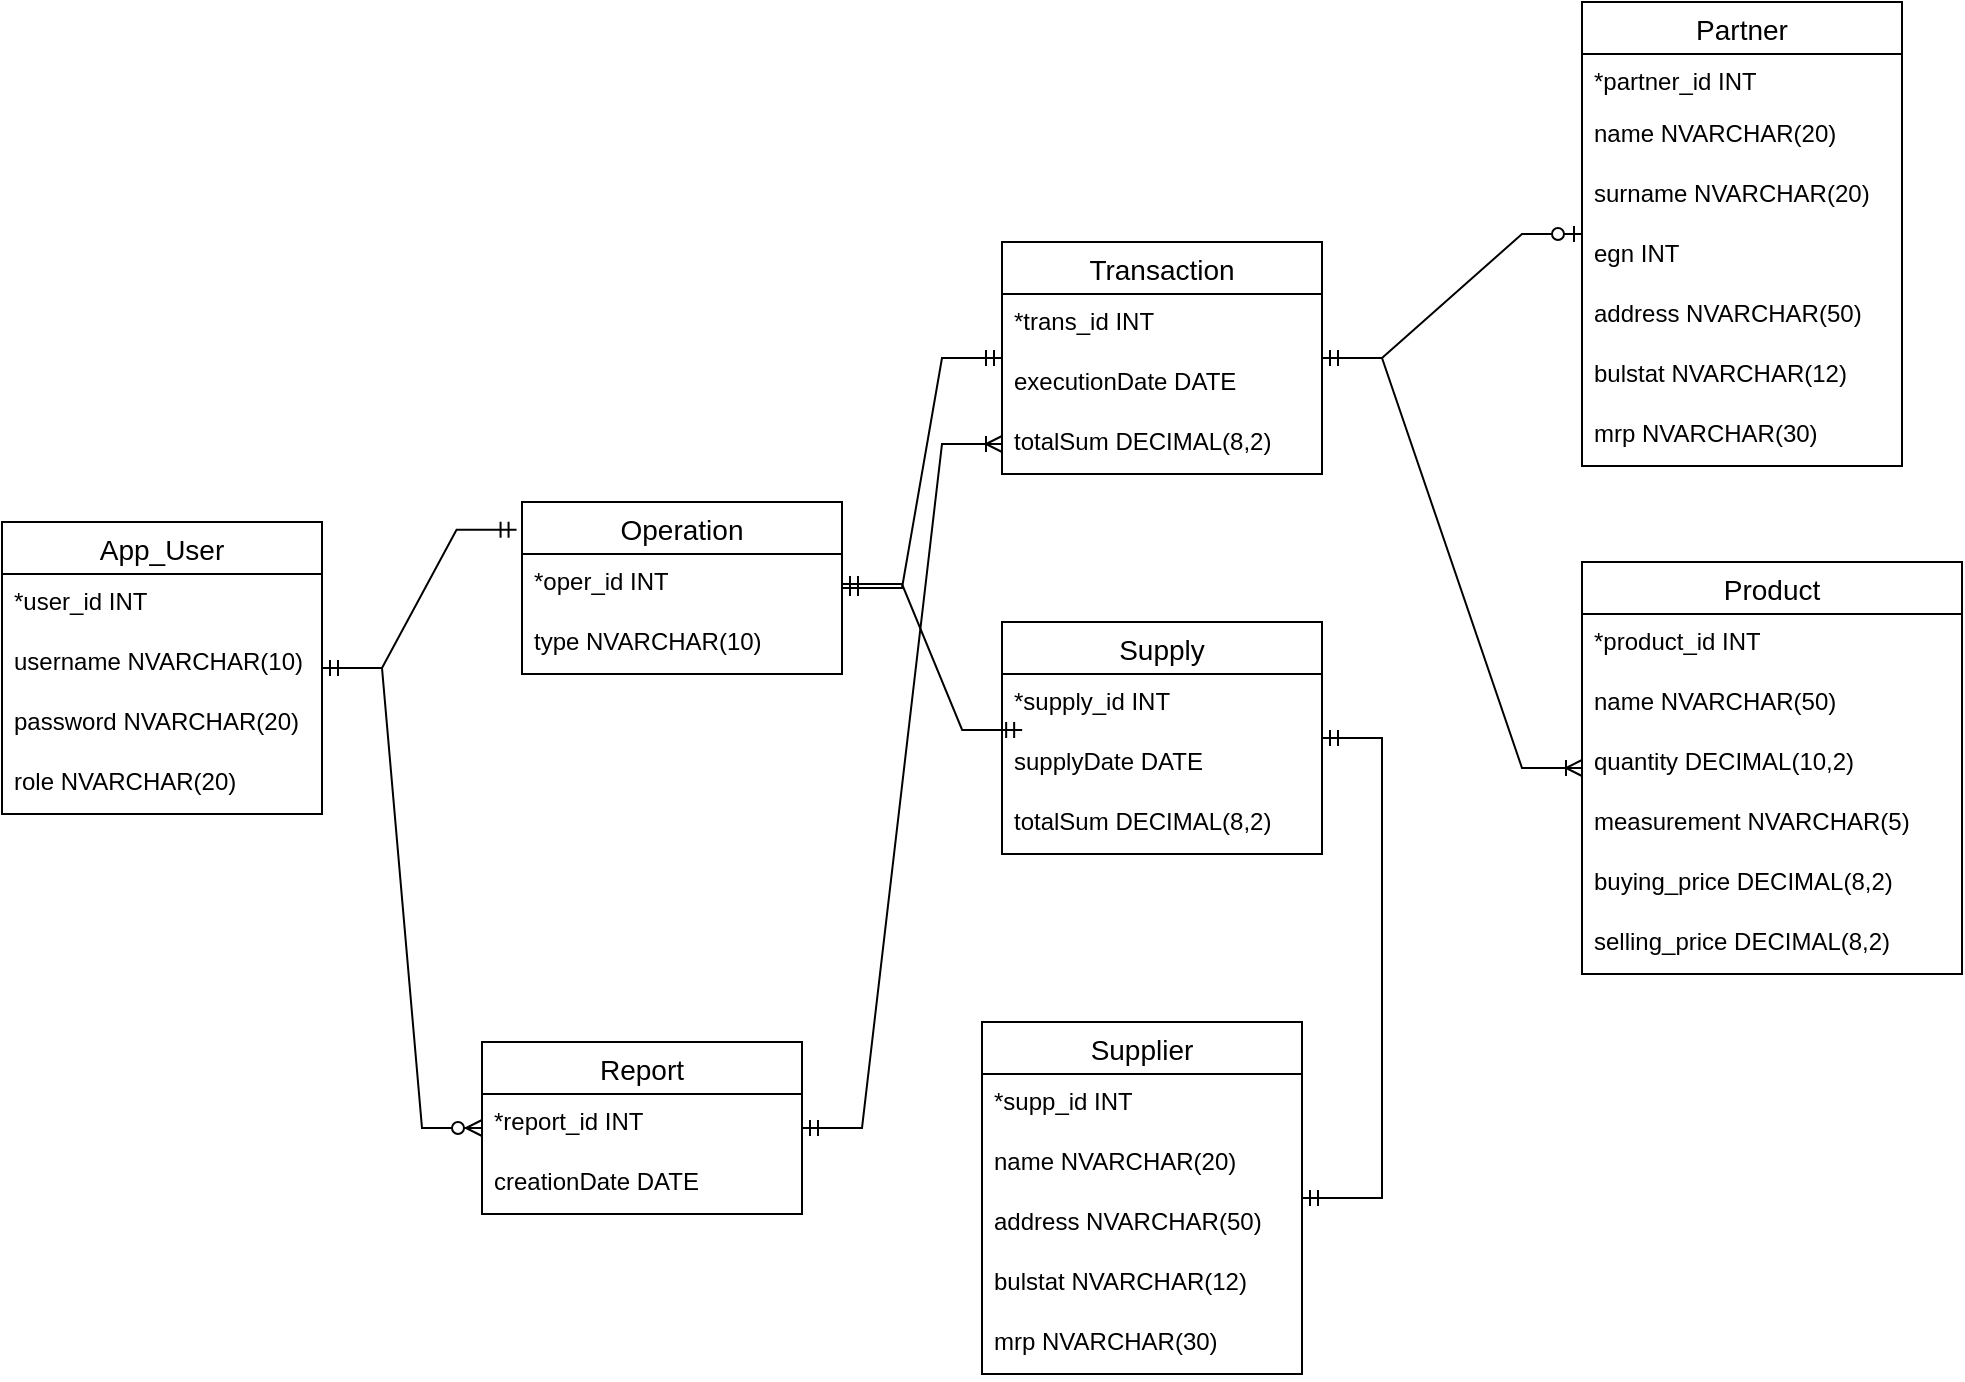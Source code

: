 <mxfile version="24.2.8" type="device">
  <diagram name="Page-1" id="e8o9qeyPSrvIum5FM-DF">
    <mxGraphModel dx="1591" dy="1783" grid="1" gridSize="10" guides="1" tooltips="1" connect="1" arrows="1" fold="1" page="1" pageScale="1" pageWidth="850" pageHeight="1100" math="0" shadow="0">
      <root>
        <mxCell id="0" />
        <mxCell id="1" parent="0" />
        <mxCell id="qBLTDuadF-PluUk9ZCLZ-1" value="App_User" style="swimlane;fontStyle=0;childLayout=stackLayout;horizontal=1;startSize=26;horizontalStack=0;resizeParent=1;resizeParentMax=0;resizeLast=0;collapsible=1;marginBottom=0;align=center;fontSize=14;" vertex="1" parent="1">
          <mxGeometry x="60" y="40" width="160" height="146" as="geometry" />
        </mxCell>
        <mxCell id="qBLTDuadF-PluUk9ZCLZ-2" value="*user_id INT" style="text;strokeColor=none;fillColor=none;spacingLeft=4;spacingRight=4;overflow=hidden;rotatable=0;points=[[0,0.5],[1,0.5]];portConstraint=eastwest;fontSize=12;whiteSpace=wrap;html=1;" vertex="1" parent="qBLTDuadF-PluUk9ZCLZ-1">
          <mxGeometry y="26" width="160" height="30" as="geometry" />
        </mxCell>
        <mxCell id="qBLTDuadF-PluUk9ZCLZ-3" value="username NVARCHAR(10)" style="text;strokeColor=none;fillColor=none;spacingLeft=4;spacingRight=4;overflow=hidden;rotatable=0;points=[[0,0.5],[1,0.5]];portConstraint=eastwest;fontSize=12;whiteSpace=wrap;html=1;" vertex="1" parent="qBLTDuadF-PluUk9ZCLZ-1">
          <mxGeometry y="56" width="160" height="30" as="geometry" />
        </mxCell>
        <mxCell id="qBLTDuadF-PluUk9ZCLZ-4" value="password NVARCHAR(20)" style="text;strokeColor=none;fillColor=none;spacingLeft=4;spacingRight=4;overflow=hidden;rotatable=0;points=[[0,0.5],[1,0.5]];portConstraint=eastwest;fontSize=12;whiteSpace=wrap;html=1;" vertex="1" parent="qBLTDuadF-PluUk9ZCLZ-1">
          <mxGeometry y="86" width="160" height="30" as="geometry" />
        </mxCell>
        <mxCell id="qBLTDuadF-PluUk9ZCLZ-5" value="role NVARCHAR(20)" style="text;strokeColor=none;fillColor=none;spacingLeft=4;spacingRight=4;overflow=hidden;rotatable=0;points=[[0,0.5],[1,0.5]];portConstraint=eastwest;fontSize=12;whiteSpace=wrap;html=1;" vertex="1" parent="qBLTDuadF-PluUk9ZCLZ-1">
          <mxGeometry y="116" width="160" height="30" as="geometry" />
        </mxCell>
        <mxCell id="qBLTDuadF-PluUk9ZCLZ-6" value="Product" style="swimlane;fontStyle=0;childLayout=stackLayout;horizontal=1;startSize=26;horizontalStack=0;resizeParent=1;resizeParentMax=0;resizeLast=0;collapsible=1;marginBottom=0;align=center;fontSize=14;" vertex="1" parent="1">
          <mxGeometry x="850" y="60" width="190" height="206" as="geometry" />
        </mxCell>
        <mxCell id="qBLTDuadF-PluUk9ZCLZ-7" value="*product_id INT" style="text;strokeColor=none;fillColor=none;spacingLeft=4;spacingRight=4;overflow=hidden;rotatable=0;points=[[0,0.5],[1,0.5]];portConstraint=eastwest;fontSize=12;whiteSpace=wrap;html=1;" vertex="1" parent="qBLTDuadF-PluUk9ZCLZ-6">
          <mxGeometry y="26" width="190" height="30" as="geometry" />
        </mxCell>
        <mxCell id="qBLTDuadF-PluUk9ZCLZ-8" value="name NVARCHAR(50)" style="text;strokeColor=none;fillColor=none;spacingLeft=4;spacingRight=4;overflow=hidden;rotatable=0;points=[[0,0.5],[1,0.5]];portConstraint=eastwest;fontSize=12;whiteSpace=wrap;html=1;" vertex="1" parent="qBLTDuadF-PluUk9ZCLZ-6">
          <mxGeometry y="56" width="190" height="30" as="geometry" />
        </mxCell>
        <mxCell id="qBLTDuadF-PluUk9ZCLZ-9" value="quantity DECIMAL(10,2)" style="text;strokeColor=none;fillColor=none;spacingLeft=4;spacingRight=4;overflow=hidden;rotatable=0;points=[[0,0.5],[1,0.5]];portConstraint=eastwest;fontSize=12;whiteSpace=wrap;html=1;" vertex="1" parent="qBLTDuadF-PluUk9ZCLZ-6">
          <mxGeometry y="86" width="190" height="30" as="geometry" />
        </mxCell>
        <mxCell id="qBLTDuadF-PluUk9ZCLZ-10" value="measurement NVARCHAR(5)" style="text;strokeColor=none;fillColor=none;spacingLeft=4;spacingRight=4;overflow=hidden;rotatable=0;points=[[0,0.5],[1,0.5]];portConstraint=eastwest;fontSize=12;whiteSpace=wrap;html=1;" vertex="1" parent="qBLTDuadF-PluUk9ZCLZ-6">
          <mxGeometry y="116" width="190" height="30" as="geometry" />
        </mxCell>
        <mxCell id="qBLTDuadF-PluUk9ZCLZ-11" value="buying_price DECIMAL(8,2)" style="text;strokeColor=none;fillColor=none;spacingLeft=4;spacingRight=4;overflow=hidden;rotatable=0;points=[[0,0.5],[1,0.5]];portConstraint=eastwest;fontSize=12;whiteSpace=wrap;html=1;" vertex="1" parent="qBLTDuadF-PluUk9ZCLZ-6">
          <mxGeometry y="146" width="190" height="30" as="geometry" />
        </mxCell>
        <mxCell id="qBLTDuadF-PluUk9ZCLZ-12" value="selling_price DECIMAL(8,2)" style="text;strokeColor=none;fillColor=none;spacingLeft=4;spacingRight=4;overflow=hidden;rotatable=0;points=[[0,0.5],[1,0.5]];portConstraint=eastwest;fontSize=12;whiteSpace=wrap;html=1;" vertex="1" parent="qBLTDuadF-PluUk9ZCLZ-6">
          <mxGeometry y="176" width="190" height="30" as="geometry" />
        </mxCell>
        <mxCell id="qBLTDuadF-PluUk9ZCLZ-13" value="Operation" style="swimlane;fontStyle=0;childLayout=stackLayout;horizontal=1;startSize=26;horizontalStack=0;resizeParent=1;resizeParentMax=0;resizeLast=0;collapsible=1;marginBottom=0;align=center;fontSize=14;" vertex="1" parent="1">
          <mxGeometry x="320" y="30" width="160" height="86" as="geometry" />
        </mxCell>
        <mxCell id="qBLTDuadF-PluUk9ZCLZ-14" value="*oper_id INT" style="text;strokeColor=none;fillColor=none;spacingLeft=4;spacingRight=4;overflow=hidden;rotatable=0;points=[[0,0.5],[1,0.5]];portConstraint=eastwest;fontSize=12;whiteSpace=wrap;html=1;" vertex="1" parent="qBLTDuadF-PluUk9ZCLZ-13">
          <mxGeometry y="26" width="160" height="30" as="geometry" />
        </mxCell>
        <mxCell id="qBLTDuadF-PluUk9ZCLZ-15" value="type NVARCHAR(10)" style="text;strokeColor=none;fillColor=none;spacingLeft=4;spacingRight=4;overflow=hidden;rotatable=0;points=[[0,0.5],[1,0.5]];portConstraint=eastwest;fontSize=12;whiteSpace=wrap;html=1;" vertex="1" parent="qBLTDuadF-PluUk9ZCLZ-13">
          <mxGeometry y="56" width="160" height="30" as="geometry" />
        </mxCell>
        <mxCell id="qBLTDuadF-PluUk9ZCLZ-17" value="Transaction" style="swimlane;fontStyle=0;childLayout=stackLayout;horizontal=1;startSize=26;horizontalStack=0;resizeParent=1;resizeParentMax=0;resizeLast=0;collapsible=1;marginBottom=0;align=center;fontSize=14;" vertex="1" parent="1">
          <mxGeometry x="560" y="-100" width="160" height="116" as="geometry" />
        </mxCell>
        <mxCell id="qBLTDuadF-PluUk9ZCLZ-18" value="*trans_id INT" style="text;strokeColor=none;fillColor=none;spacingLeft=4;spacingRight=4;overflow=hidden;rotatable=0;points=[[0,0.5],[1,0.5]];portConstraint=eastwest;fontSize=12;whiteSpace=wrap;html=1;" vertex="1" parent="qBLTDuadF-PluUk9ZCLZ-17">
          <mxGeometry y="26" width="160" height="30" as="geometry" />
        </mxCell>
        <mxCell id="qBLTDuadF-PluUk9ZCLZ-19" value="executionDate DATE" style="text;strokeColor=none;fillColor=none;spacingLeft=4;spacingRight=4;overflow=hidden;rotatable=0;points=[[0,0.5],[1,0.5]];portConstraint=eastwest;fontSize=12;whiteSpace=wrap;html=1;" vertex="1" parent="qBLTDuadF-PluUk9ZCLZ-17">
          <mxGeometry y="56" width="160" height="30" as="geometry" />
        </mxCell>
        <mxCell id="qBLTDuadF-PluUk9ZCLZ-20" value="totalSum DECIMAL(8,2)" style="text;strokeColor=none;fillColor=none;spacingLeft=4;spacingRight=4;overflow=hidden;rotatable=0;points=[[0,0.5],[1,0.5]];portConstraint=eastwest;fontSize=12;whiteSpace=wrap;html=1;" vertex="1" parent="qBLTDuadF-PluUk9ZCLZ-17">
          <mxGeometry y="86" width="160" height="30" as="geometry" />
        </mxCell>
        <mxCell id="qBLTDuadF-PluUk9ZCLZ-22" value="Supplier" style="swimlane;fontStyle=0;childLayout=stackLayout;horizontal=1;startSize=26;horizontalStack=0;resizeParent=1;resizeParentMax=0;resizeLast=0;collapsible=1;marginBottom=0;align=center;fontSize=14;" vertex="1" parent="1">
          <mxGeometry x="550" y="290" width="160" height="176" as="geometry" />
        </mxCell>
        <mxCell id="qBLTDuadF-PluUk9ZCLZ-23" value="*supp_id INT" style="text;strokeColor=none;fillColor=none;spacingLeft=4;spacingRight=4;overflow=hidden;rotatable=0;points=[[0,0.5],[1,0.5]];portConstraint=eastwest;fontSize=12;whiteSpace=wrap;html=1;" vertex="1" parent="qBLTDuadF-PluUk9ZCLZ-22">
          <mxGeometry y="26" width="160" height="30" as="geometry" />
        </mxCell>
        <mxCell id="qBLTDuadF-PluUk9ZCLZ-24" value="name NVARCHAR(20)" style="text;strokeColor=none;fillColor=none;spacingLeft=4;spacingRight=4;overflow=hidden;rotatable=0;points=[[0,0.5],[1,0.5]];portConstraint=eastwest;fontSize=12;whiteSpace=wrap;html=1;" vertex="1" parent="qBLTDuadF-PluUk9ZCLZ-22">
          <mxGeometry y="56" width="160" height="30" as="geometry" />
        </mxCell>
        <mxCell id="qBLTDuadF-PluUk9ZCLZ-25" value="address NVARCHAR(50)" style="text;strokeColor=none;fillColor=none;spacingLeft=4;spacingRight=4;overflow=hidden;rotatable=0;points=[[0,0.5],[1,0.5]];portConstraint=eastwest;fontSize=12;whiteSpace=wrap;html=1;" vertex="1" parent="qBLTDuadF-PluUk9ZCLZ-22">
          <mxGeometry y="86" width="160" height="30" as="geometry" />
        </mxCell>
        <mxCell id="qBLTDuadF-PluUk9ZCLZ-26" value="bulstat NVARCHAR(12)" style="text;strokeColor=none;fillColor=none;spacingLeft=4;spacingRight=4;overflow=hidden;rotatable=0;points=[[0,0.5],[1,0.5]];portConstraint=eastwest;fontSize=12;whiteSpace=wrap;html=1;" vertex="1" parent="qBLTDuadF-PluUk9ZCLZ-22">
          <mxGeometry y="116" width="160" height="30" as="geometry" />
        </mxCell>
        <mxCell id="qBLTDuadF-PluUk9ZCLZ-27" value="mrp NVARCHAR(30)" style="text;strokeColor=none;fillColor=none;spacingLeft=4;spacingRight=4;overflow=hidden;rotatable=0;points=[[0,0.5],[1,0.5]];portConstraint=eastwest;fontSize=12;whiteSpace=wrap;html=1;" vertex="1" parent="qBLTDuadF-PluUk9ZCLZ-22">
          <mxGeometry y="146" width="160" height="30" as="geometry" />
        </mxCell>
        <mxCell id="qBLTDuadF-PluUk9ZCLZ-28" value="Partner" style="swimlane;fontStyle=0;childLayout=stackLayout;horizontal=1;startSize=26;horizontalStack=0;resizeParent=1;resizeParentMax=0;resizeLast=0;collapsible=1;marginBottom=0;align=center;fontSize=14;" vertex="1" parent="1">
          <mxGeometry x="850" y="-220" width="160" height="232" as="geometry" />
        </mxCell>
        <mxCell id="qBLTDuadF-PluUk9ZCLZ-29" value="*partner_id INT" style="text;strokeColor=none;fillColor=none;spacingLeft=4;spacingRight=4;overflow=hidden;rotatable=0;points=[[0,0.5],[1,0.5]];portConstraint=eastwest;fontSize=12;whiteSpace=wrap;html=1;" vertex="1" parent="qBLTDuadF-PluUk9ZCLZ-28">
          <mxGeometry y="26" width="160" height="26" as="geometry" />
        </mxCell>
        <mxCell id="qBLTDuadF-PluUk9ZCLZ-30" value="name NVARCHAR(20)" style="text;strokeColor=none;fillColor=none;spacingLeft=4;spacingRight=4;overflow=hidden;rotatable=0;points=[[0,0.5],[1,0.5]];portConstraint=eastwest;fontSize=12;whiteSpace=wrap;html=1;" vertex="1" parent="qBLTDuadF-PluUk9ZCLZ-28">
          <mxGeometry y="52" width="160" height="30" as="geometry" />
        </mxCell>
        <mxCell id="qBLTDuadF-PluUk9ZCLZ-31" value="surname NVARCHAR(20)" style="text;strokeColor=none;fillColor=none;spacingLeft=4;spacingRight=4;overflow=hidden;rotatable=0;points=[[0,0.5],[1,0.5]];portConstraint=eastwest;fontSize=12;whiteSpace=wrap;html=1;" vertex="1" parent="qBLTDuadF-PluUk9ZCLZ-28">
          <mxGeometry y="82" width="160" height="30" as="geometry" />
        </mxCell>
        <mxCell id="qBLTDuadF-PluUk9ZCLZ-35" value="egn INT" style="text;strokeColor=none;fillColor=none;spacingLeft=4;spacingRight=4;overflow=hidden;rotatable=0;points=[[0,0.5],[1,0.5]];portConstraint=eastwest;fontSize=12;whiteSpace=wrap;html=1;" vertex="1" parent="qBLTDuadF-PluUk9ZCLZ-28">
          <mxGeometry y="112" width="160" height="30" as="geometry" />
        </mxCell>
        <mxCell id="qBLTDuadF-PluUk9ZCLZ-32" value="address NVARCHAR(50)" style="text;strokeColor=none;fillColor=none;spacingLeft=4;spacingRight=4;overflow=hidden;rotatable=0;points=[[0,0.5],[1,0.5]];portConstraint=eastwest;fontSize=12;whiteSpace=wrap;html=1;" vertex="1" parent="qBLTDuadF-PluUk9ZCLZ-28">
          <mxGeometry y="142" width="160" height="30" as="geometry" />
        </mxCell>
        <mxCell id="qBLTDuadF-PluUk9ZCLZ-33" value="bulstat NVARCHAR(12)" style="text;strokeColor=none;fillColor=none;spacingLeft=4;spacingRight=4;overflow=hidden;rotatable=0;points=[[0,0.5],[1,0.5]];portConstraint=eastwest;fontSize=12;whiteSpace=wrap;html=1;" vertex="1" parent="qBLTDuadF-PluUk9ZCLZ-28">
          <mxGeometry y="172" width="160" height="30" as="geometry" />
        </mxCell>
        <mxCell id="qBLTDuadF-PluUk9ZCLZ-34" value="mrp NVARCHAR(30)" style="text;strokeColor=none;fillColor=none;spacingLeft=4;spacingRight=4;overflow=hidden;rotatable=0;points=[[0,0.5],[1,0.5]];portConstraint=eastwest;fontSize=12;whiteSpace=wrap;html=1;" vertex="1" parent="qBLTDuadF-PluUk9ZCLZ-28">
          <mxGeometry y="202" width="160" height="30" as="geometry" />
        </mxCell>
        <mxCell id="qBLTDuadF-PluUk9ZCLZ-36" value="Report" style="swimlane;fontStyle=0;childLayout=stackLayout;horizontal=1;startSize=26;horizontalStack=0;resizeParent=1;resizeParentMax=0;resizeLast=0;collapsible=1;marginBottom=0;align=center;fontSize=14;" vertex="1" parent="1">
          <mxGeometry x="300" y="300" width="160" height="86" as="geometry" />
        </mxCell>
        <mxCell id="qBLTDuadF-PluUk9ZCLZ-37" value="*report_id INT" style="text;strokeColor=none;fillColor=none;spacingLeft=4;spacingRight=4;overflow=hidden;rotatable=0;points=[[0,0.5],[1,0.5]];portConstraint=eastwest;fontSize=12;whiteSpace=wrap;html=1;" vertex="1" parent="qBLTDuadF-PluUk9ZCLZ-36">
          <mxGeometry y="26" width="160" height="30" as="geometry" />
        </mxCell>
        <mxCell id="qBLTDuadF-PluUk9ZCLZ-38" value="creationDate DATE" style="text;strokeColor=none;fillColor=none;spacingLeft=4;spacingRight=4;overflow=hidden;rotatable=0;points=[[0,0.5],[1,0.5]];portConstraint=eastwest;fontSize=12;whiteSpace=wrap;html=1;" vertex="1" parent="qBLTDuadF-PluUk9ZCLZ-36">
          <mxGeometry y="56" width="160" height="30" as="geometry" />
        </mxCell>
        <mxCell id="qBLTDuadF-PluUk9ZCLZ-40" value="" style="edgeStyle=entityRelationEdgeStyle;fontSize=12;html=1;endArrow=ERmandOne;startArrow=ERmandOne;rounded=0;entryX=-0.017;entryY=0.161;entryDx=0;entryDy=0;entryPerimeter=0;" edge="1" parent="1" source="qBLTDuadF-PluUk9ZCLZ-1" target="qBLTDuadF-PluUk9ZCLZ-13">
          <mxGeometry width="100" height="100" relative="1" as="geometry">
            <mxPoint x="230" y="70" as="sourcePoint" />
            <mxPoint x="330" y="-30" as="targetPoint" />
          </mxGeometry>
        </mxCell>
        <mxCell id="qBLTDuadF-PluUk9ZCLZ-41" value="Supply" style="swimlane;fontStyle=0;childLayout=stackLayout;horizontal=1;startSize=26;horizontalStack=0;resizeParent=1;resizeParentMax=0;resizeLast=0;collapsible=1;marginBottom=0;align=center;fontSize=14;" vertex="1" parent="1">
          <mxGeometry x="560" y="90" width="160" height="116" as="geometry" />
        </mxCell>
        <mxCell id="qBLTDuadF-PluUk9ZCLZ-42" value="*supply_id INT" style="text;strokeColor=none;fillColor=none;spacingLeft=4;spacingRight=4;overflow=hidden;rotatable=0;points=[[0,0.5],[1,0.5]];portConstraint=eastwest;fontSize=12;whiteSpace=wrap;html=1;" vertex="1" parent="qBLTDuadF-PluUk9ZCLZ-41">
          <mxGeometry y="26" width="160" height="30" as="geometry" />
        </mxCell>
        <mxCell id="qBLTDuadF-PluUk9ZCLZ-43" value="supplyDate DATE" style="text;strokeColor=none;fillColor=none;spacingLeft=4;spacingRight=4;overflow=hidden;rotatable=0;points=[[0,0.5],[1,0.5]];portConstraint=eastwest;fontSize=12;whiteSpace=wrap;html=1;" vertex="1" parent="qBLTDuadF-PluUk9ZCLZ-41">
          <mxGeometry y="56" width="160" height="30" as="geometry" />
        </mxCell>
        <mxCell id="qBLTDuadF-PluUk9ZCLZ-44" value="totalSum DECIMAL(8,2)" style="text;strokeColor=none;fillColor=none;spacingLeft=4;spacingRight=4;overflow=hidden;rotatable=0;points=[[0,0.5],[1,0.5]];portConstraint=eastwest;fontSize=12;whiteSpace=wrap;html=1;" vertex="1" parent="qBLTDuadF-PluUk9ZCLZ-41">
          <mxGeometry y="86" width="160" height="30" as="geometry" />
        </mxCell>
        <mxCell id="qBLTDuadF-PluUk9ZCLZ-45" value="" style="edgeStyle=entityRelationEdgeStyle;fontSize=12;html=1;endArrow=ERmandOne;startArrow=ERmandOne;rounded=0;" edge="1" parent="1" source="qBLTDuadF-PluUk9ZCLZ-13" target="qBLTDuadF-PluUk9ZCLZ-17">
          <mxGeometry width="100" height="100" relative="1" as="geometry">
            <mxPoint x="470" y="190" as="sourcePoint" />
            <mxPoint x="570" y="90" as="targetPoint" />
          </mxGeometry>
        </mxCell>
        <mxCell id="qBLTDuadF-PluUk9ZCLZ-46" value="" style="edgeStyle=entityRelationEdgeStyle;fontSize=12;html=1;endArrow=ERmandOne;startArrow=ERmandOne;rounded=0;exitX=1;exitY=0.5;exitDx=0;exitDy=0;entryX=0.063;entryY=-0.067;entryDx=0;entryDy=0;entryPerimeter=0;" edge="1" parent="1" source="qBLTDuadF-PluUk9ZCLZ-14" target="qBLTDuadF-PluUk9ZCLZ-43">
          <mxGeometry width="100" height="100" relative="1" as="geometry">
            <mxPoint x="470" y="190" as="sourcePoint" />
            <mxPoint x="570" y="90" as="targetPoint" />
            <Array as="points">
              <mxPoint x="520" y="150" />
              <mxPoint x="570" y="187" />
              <mxPoint x="610" y="190" />
            </Array>
          </mxGeometry>
        </mxCell>
        <mxCell id="qBLTDuadF-PluUk9ZCLZ-47" value="" style="edgeStyle=entityRelationEdgeStyle;fontSize=12;html=1;endArrow=ERzeroToMany;startArrow=ERmandOne;rounded=0;" edge="1" parent="1" source="qBLTDuadF-PluUk9ZCLZ-1" target="qBLTDuadF-PluUk9ZCLZ-36">
          <mxGeometry width="100" height="100" relative="1" as="geometry">
            <mxPoint x="470" y="190" as="sourcePoint" />
            <mxPoint x="570" y="90" as="targetPoint" />
          </mxGeometry>
        </mxCell>
        <mxCell id="qBLTDuadF-PluUk9ZCLZ-49" value="" style="edgeStyle=entityRelationEdgeStyle;fontSize=12;html=1;endArrow=ERoneToMany;startArrow=ERmandOne;rounded=0;" edge="1" parent="1" source="qBLTDuadF-PluUk9ZCLZ-17" target="qBLTDuadF-PluUk9ZCLZ-6">
          <mxGeometry width="100" height="100" relative="1" as="geometry">
            <mxPoint x="740" y="198" as="sourcePoint" />
            <mxPoint x="840" y="98" as="targetPoint" />
          </mxGeometry>
        </mxCell>
        <mxCell id="qBLTDuadF-PluUk9ZCLZ-50" value="" style="edgeStyle=entityRelationEdgeStyle;fontSize=12;html=1;endArrow=ERzeroToOne;startArrow=ERmandOne;rounded=0;" edge="1" parent="1" source="qBLTDuadF-PluUk9ZCLZ-17" target="qBLTDuadF-PluUk9ZCLZ-28">
          <mxGeometry width="100" height="100" relative="1" as="geometry">
            <mxPoint x="730" y="-74.93" as="sourcePoint" />
            <mxPoint x="880.48" y="-210" as="targetPoint" />
            <Array as="points">
              <mxPoint x="770.48" y="-110" />
              <mxPoint x="770.48" y="-80" />
            </Array>
          </mxGeometry>
        </mxCell>
        <mxCell id="qBLTDuadF-PluUk9ZCLZ-51" value="" style="edgeStyle=entityRelationEdgeStyle;fontSize=12;html=1;endArrow=ERmandOne;startArrow=ERmandOne;rounded=0;" edge="1" parent="1" source="qBLTDuadF-PluUk9ZCLZ-22" target="qBLTDuadF-PluUk9ZCLZ-41">
          <mxGeometry width="100" height="100" relative="1" as="geometry">
            <mxPoint x="610" y="310" as="sourcePoint" />
            <mxPoint x="710" y="210" as="targetPoint" />
          </mxGeometry>
        </mxCell>
        <mxCell id="qBLTDuadF-PluUk9ZCLZ-52" value="" style="edgeStyle=entityRelationEdgeStyle;fontSize=12;html=1;endArrow=ERoneToMany;startArrow=ERmandOne;rounded=0;" edge="1" parent="1" source="qBLTDuadF-PluUk9ZCLZ-36">
          <mxGeometry width="100" height="100" relative="1" as="geometry">
            <mxPoint x="460" y="386" as="sourcePoint" />
            <mxPoint x="560" y="1" as="targetPoint" />
          </mxGeometry>
        </mxCell>
      </root>
    </mxGraphModel>
  </diagram>
</mxfile>
